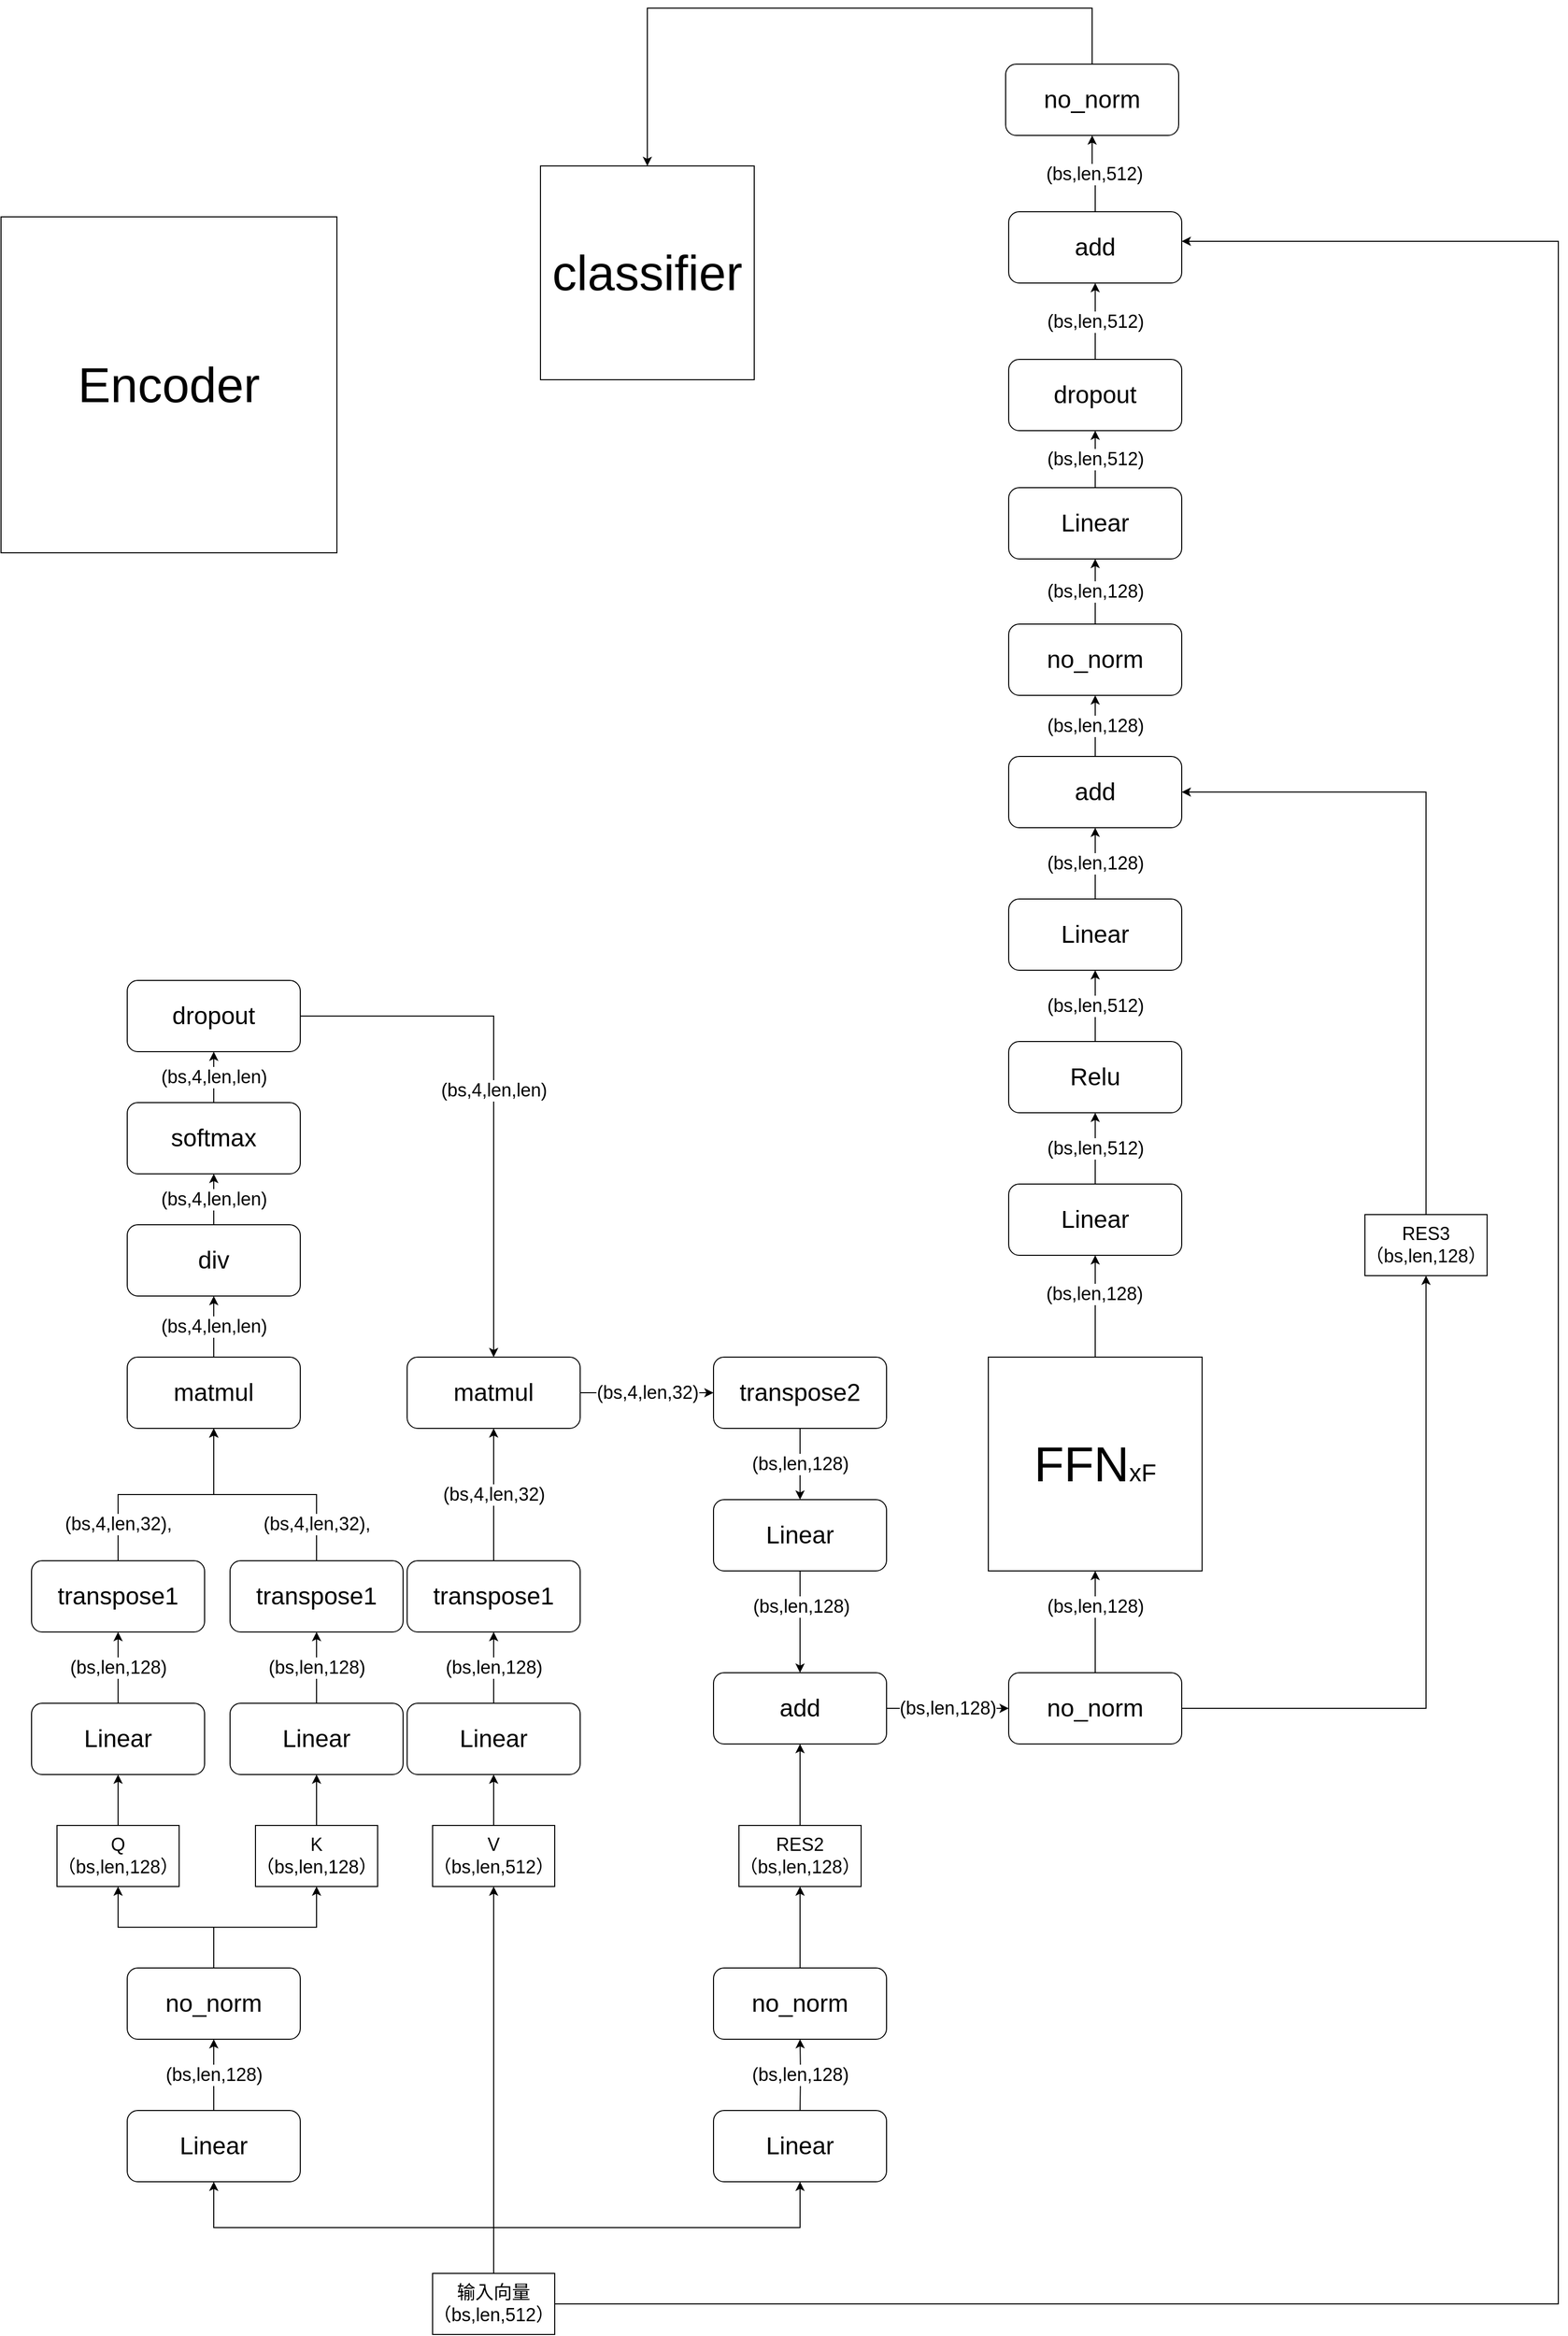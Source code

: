 <mxfile version="14.1.8" type="github">
  <diagram id="-bDwAUGZF6HEHL8bTO1k" name="Page-1">
    <mxGraphModel dx="4382" dy="3234" grid="0" gridSize="10" guides="1" tooltips="1" connect="1" arrows="1" fold="1" page="1" pageScale="1" pageWidth="827" pageHeight="1169" background="#FFFFFF" math="0" shadow="0">
      <root>
        <mxCell id="0" />
        <mxCell id="1" parent="0" />
        <mxCell id="z0Eabihm9_tUjj2ShErL-15" value="&lt;font style=&quot;font-size: 18px&quot;&gt;(bs,len,128)&lt;/font&gt;" style="edgeStyle=orthogonalEdgeStyle;rounded=0;orthogonalLoop=1;jettySize=auto;html=1;exitX=0.5;exitY=0;exitDx=0;exitDy=0;entryX=0.5;entryY=1;entryDx=0;entryDy=0;" parent="1" source="z0Eabihm9_tUjj2ShErL-3" target="z0Eabihm9_tUjj2ShErL-9" edge="1">
          <mxGeometry relative="1" as="geometry" />
        </mxCell>
        <mxCell id="z0Eabihm9_tUjj2ShErL-3" value="&lt;font style=&quot;font-size: 24px&quot;&gt;Linear&lt;/font&gt;" style="rounded=1;whiteSpace=wrap;html=1;" parent="1" vertex="1">
          <mxGeometry x="84" y="1010" width="170" height="70" as="geometry" />
        </mxCell>
        <mxCell id="z0Eabihm9_tUjj2ShErL-4" value="&lt;font style=&quot;font-size: 24px&quot;&gt;Linear&lt;/font&gt;" style="rounded=1;whiteSpace=wrap;html=1;" parent="1" vertex="1">
          <mxGeometry x="660" y="1010" width="170" height="70" as="geometry" />
        </mxCell>
        <mxCell id="z0Eabihm9_tUjj2ShErL-7" style="edgeStyle=orthogonalEdgeStyle;rounded=0;orthogonalLoop=1;jettySize=auto;html=1;exitX=0.5;exitY=0;exitDx=0;exitDy=0;entryX=0.5;entryY=1;entryDx=0;entryDy=0;" parent="1" source="z0Eabihm9_tUjj2ShErL-5" target="z0Eabihm9_tUjj2ShErL-3" edge="1">
          <mxGeometry relative="1" as="geometry" />
        </mxCell>
        <mxCell id="z0Eabihm9_tUjj2ShErL-8" style="edgeStyle=orthogonalEdgeStyle;rounded=0;orthogonalLoop=1;jettySize=auto;html=1;exitX=0.5;exitY=0;exitDx=0;exitDy=0;entryX=0.5;entryY=1;entryDx=0;entryDy=0;" parent="1" source="z0Eabihm9_tUjj2ShErL-5" target="z0Eabihm9_tUjj2ShErL-4" edge="1">
          <mxGeometry relative="1" as="geometry" />
        </mxCell>
        <mxCell id="z0Eabihm9_tUjj2ShErL-33" style="edgeStyle=orthogonalEdgeStyle;rounded=0;orthogonalLoop=1;jettySize=auto;html=1;exitX=0.5;exitY=0;exitDx=0;exitDy=0;entryX=0.5;entryY=1;entryDx=0;entryDy=0;" parent="1" source="z0Eabihm9_tUjj2ShErL-5" target="z0Eabihm9_tUjj2ShErL-27" edge="1">
          <mxGeometry relative="1" as="geometry">
            <mxPoint x="444" y="1080" as="targetPoint" />
          </mxGeometry>
        </mxCell>
        <mxCell id="z0Eabihm9_tUjj2ShErL-121" style="edgeStyle=orthogonalEdgeStyle;rounded=0;orthogonalLoop=1;jettySize=auto;html=1;exitX=1;exitY=0.5;exitDx=0;exitDy=0;entryX=1;entryY=0.414;entryDx=0;entryDy=0;entryPerimeter=0;" parent="1" source="z0Eabihm9_tUjj2ShErL-5" target="z0Eabihm9_tUjj2ShErL-117" edge="1">
          <mxGeometry relative="1" as="geometry">
            <Array as="points">
              <mxPoint x="1490" y="1200" />
              <mxPoint x="1490" y="-826" />
            </Array>
          </mxGeometry>
        </mxCell>
        <mxCell id="z0Eabihm9_tUjj2ShErL-5" value="&lt;font style=&quot;font-size: 18px&quot;&gt;输入向量&lt;br&gt;（bs,len,512）&lt;/font&gt;" style="rounded=0;whiteSpace=wrap;html=1;" parent="1" vertex="1">
          <mxGeometry x="384" y="1170" width="120" height="60" as="geometry" />
        </mxCell>
        <mxCell id="z0Eabihm9_tUjj2ShErL-28" style="edgeStyle=orthogonalEdgeStyle;rounded=0;orthogonalLoop=1;jettySize=auto;html=1;exitX=0.5;exitY=0;exitDx=0;exitDy=0;entryX=0.5;entryY=1;entryDx=0;entryDy=0;" parent="1" source="z0Eabihm9_tUjj2ShErL-9" target="z0Eabihm9_tUjj2ShErL-21" edge="1">
          <mxGeometry relative="1" as="geometry" />
        </mxCell>
        <mxCell id="z0Eabihm9_tUjj2ShErL-29" style="edgeStyle=orthogonalEdgeStyle;rounded=0;orthogonalLoop=1;jettySize=auto;html=1;exitX=0.5;exitY=0;exitDx=0;exitDy=0;entryX=0.5;entryY=1;entryDx=0;entryDy=0;" parent="1" source="z0Eabihm9_tUjj2ShErL-9" target="z0Eabihm9_tUjj2ShErL-22" edge="1">
          <mxGeometry relative="1" as="geometry" />
        </mxCell>
        <mxCell id="z0Eabihm9_tUjj2ShErL-9" value="&lt;font style=&quot;font-size: 24px&quot;&gt;no_norm&lt;/font&gt;" style="rounded=1;whiteSpace=wrap;html=1;" parent="1" vertex="1">
          <mxGeometry x="84" y="870" width="170" height="70" as="geometry" />
        </mxCell>
        <mxCell id="z0Eabihm9_tUjj2ShErL-31" style="edgeStyle=orthogonalEdgeStyle;rounded=0;orthogonalLoop=1;jettySize=auto;html=1;exitX=0.5;exitY=0;exitDx=0;exitDy=0;entryX=0.5;entryY=1;entryDx=0;entryDy=0;" parent="1" source="z0Eabihm9_tUjj2ShErL-10" target="z0Eabihm9_tUjj2ShErL-23" edge="1">
          <mxGeometry relative="1" as="geometry" />
        </mxCell>
        <mxCell id="z0Eabihm9_tUjj2ShErL-10" value="&lt;font style=&quot;font-size: 24px&quot;&gt;no_norm&lt;/font&gt;" style="rounded=1;whiteSpace=wrap;html=1;" parent="1" vertex="1">
          <mxGeometry x="660" y="870" width="170" height="70" as="geometry" />
        </mxCell>
        <mxCell id="z0Eabihm9_tUjj2ShErL-19" value="&lt;font style=&quot;font-size: 18px&quot;&gt;(bs,len,128)&lt;/font&gt;" style="edgeStyle=orthogonalEdgeStyle;rounded=0;orthogonalLoop=1;jettySize=auto;html=1;entryX=0.5;entryY=1;entryDx=0;entryDy=0;" parent="1" target="z0Eabihm9_tUjj2ShErL-10" edge="1">
          <mxGeometry relative="1" as="geometry">
            <mxPoint x="745" y="1010" as="sourcePoint" />
            <mxPoint x="395" y="950" as="targetPoint" />
          </mxGeometry>
        </mxCell>
        <mxCell id="z0Eabihm9_tUjj2ShErL-37" style="edgeStyle=orthogonalEdgeStyle;rounded=0;orthogonalLoop=1;jettySize=auto;html=1;exitX=0.5;exitY=0;exitDx=0;exitDy=0;entryX=0.5;entryY=1;entryDx=0;entryDy=0;" parent="1" source="z0Eabihm9_tUjj2ShErL-21" target="z0Eabihm9_tUjj2ShErL-34" edge="1">
          <mxGeometry relative="1" as="geometry" />
        </mxCell>
        <mxCell id="z0Eabihm9_tUjj2ShErL-21" value="&lt;font style=&quot;font-size: 18px&quot;&gt;Q&lt;br&gt;（bs,len,128）&lt;/font&gt;" style="rounded=0;whiteSpace=wrap;html=1;" parent="1" vertex="1">
          <mxGeometry x="15" y="730" width="120" height="60" as="geometry" />
        </mxCell>
        <mxCell id="z0Eabihm9_tUjj2ShErL-38" style="edgeStyle=orthogonalEdgeStyle;rounded=0;orthogonalLoop=1;jettySize=auto;html=1;exitX=0.5;exitY=0;exitDx=0;exitDy=0;entryX=0.5;entryY=1;entryDx=0;entryDy=0;" parent="1" source="z0Eabihm9_tUjj2ShErL-22" edge="1">
          <mxGeometry relative="1" as="geometry">
            <mxPoint x="270" y="680" as="targetPoint" />
          </mxGeometry>
        </mxCell>
        <mxCell id="z0Eabihm9_tUjj2ShErL-22" value="&lt;font style=&quot;font-size: 18px&quot;&gt;K&lt;br&gt;（bs,len,128）&lt;/font&gt;" style="rounded=0;whiteSpace=wrap;html=1;" parent="1" vertex="1">
          <mxGeometry x="210" y="730" width="120" height="60" as="geometry" />
        </mxCell>
        <mxCell id="z0Eabihm9_tUjj2ShErL-74" style="edgeStyle=orthogonalEdgeStyle;rounded=0;orthogonalLoop=1;jettySize=auto;html=1;exitX=0.5;exitY=0;exitDx=0;exitDy=0;" parent="1" source="z0Eabihm9_tUjj2ShErL-23" target="z0Eabihm9_tUjj2ShErL-72" edge="1">
          <mxGeometry relative="1" as="geometry" />
        </mxCell>
        <mxCell id="z0Eabihm9_tUjj2ShErL-23" value="&lt;font style=&quot;font-size: 18px&quot;&gt;RES2&lt;br&gt;（bs,len,128）&lt;/font&gt;" style="rounded=0;whiteSpace=wrap;html=1;" parent="1" vertex="1">
          <mxGeometry x="685" y="730" width="120" height="60" as="geometry" />
        </mxCell>
        <mxCell id="z0Eabihm9_tUjj2ShErL-39" style="edgeStyle=orthogonalEdgeStyle;rounded=0;orthogonalLoop=1;jettySize=auto;html=1;exitX=0.5;exitY=0;exitDx=0;exitDy=0;entryX=0.5;entryY=1;entryDx=0;entryDy=0;" parent="1" source="z0Eabihm9_tUjj2ShErL-27" edge="1">
          <mxGeometry relative="1" as="geometry">
            <mxPoint x="444" y="680" as="targetPoint" />
          </mxGeometry>
        </mxCell>
        <mxCell id="z0Eabihm9_tUjj2ShErL-27" value="&lt;font style=&quot;font-size: 18px&quot;&gt;V&lt;br&gt;（bs,len,512）&lt;/font&gt;" style="rounded=0;whiteSpace=wrap;html=1;" parent="1" vertex="1">
          <mxGeometry x="384" y="730" width="120" height="60" as="geometry" />
        </mxCell>
        <mxCell id="z0Eabihm9_tUjj2ShErL-34" value="&lt;font style=&quot;font-size: 24px&quot;&gt;Linear&lt;/font&gt;" style="rounded=1;whiteSpace=wrap;html=1;" parent="1" vertex="1">
          <mxGeometry x="-10" y="610" width="170" height="70" as="geometry" />
        </mxCell>
        <mxCell id="z0Eabihm9_tUjj2ShErL-55" value="&lt;font style=&quot;font-size: 18px&quot;&gt;(bs,4,len,32),&lt;/font&gt;" style="edgeStyle=orthogonalEdgeStyle;rounded=0;orthogonalLoop=1;jettySize=auto;html=1;exitX=0.5;exitY=0;exitDx=0;exitDy=0;entryX=0.5;entryY=1;entryDx=0;entryDy=0;" parent="1" source="z0Eabihm9_tUjj2ShErL-40" target="z0Eabihm9_tUjj2ShErL-54" edge="1">
          <mxGeometry x="-0.674" relative="1" as="geometry">
            <mxPoint as="offset" />
          </mxGeometry>
        </mxCell>
        <mxCell id="z0Eabihm9_tUjj2ShErL-40" value="&lt;font style=&quot;font-size: 24px&quot;&gt;transpose1&lt;/font&gt;" style="rounded=1;whiteSpace=wrap;html=1;" parent="1" vertex="1">
          <mxGeometry x="-10" y="470" width="170" height="70" as="geometry" />
        </mxCell>
        <mxCell id="z0Eabihm9_tUjj2ShErL-43" value="&lt;font style=&quot;font-size: 18px&quot;&gt;(bs,len,128)&lt;/font&gt;" style="edgeStyle=orthogonalEdgeStyle;rounded=0;orthogonalLoop=1;jettySize=auto;html=1;exitX=0.5;exitY=0;exitDx=0;exitDy=0;entryX=0.5;entryY=1;entryDx=0;entryDy=0;" parent="1" source="z0Eabihm9_tUjj2ShErL-34" target="z0Eabihm9_tUjj2ShErL-40" edge="1">
          <mxGeometry relative="1" as="geometry">
            <mxPoint x="77" y="605" as="sourcePoint" />
            <mxPoint x="77" y="555" as="targetPoint" />
          </mxGeometry>
        </mxCell>
        <mxCell id="z0Eabihm9_tUjj2ShErL-48" value="&lt;font style=&quot;font-size: 24px&quot;&gt;Linear&lt;/font&gt;" style="rounded=1;whiteSpace=wrap;html=1;" parent="1" vertex="1">
          <mxGeometry x="185" y="610" width="170" height="70" as="geometry" />
        </mxCell>
        <mxCell id="z0Eabihm9_tUjj2ShErL-56" value="&lt;font style=&quot;font-size: 18px&quot;&gt;&lt;span style=&quot;color: rgb(0 , 0 , 0) ; font-family: &amp;#34;helvetica&amp;#34; ; font-style: normal ; font-weight: 400 ; letter-spacing: normal ; text-align: center ; text-indent: 0px ; text-transform: none ; word-spacing: 0px ; background-color: rgb(255 , 255 , 255) ; display: inline ; float: none&quot;&gt;(bs,4,len,32),&lt;/span&gt;&lt;br&gt;&lt;/font&gt;" style="edgeStyle=orthogonalEdgeStyle;rounded=0;orthogonalLoop=1;jettySize=auto;html=1;exitX=0.5;exitY=0;exitDx=0;exitDy=0;entryX=0.5;entryY=1;entryDx=0;entryDy=0;" parent="1" source="z0Eabihm9_tUjj2ShErL-49" target="z0Eabihm9_tUjj2ShErL-54" edge="1">
          <mxGeometry x="-0.686" relative="1" as="geometry">
            <mxPoint x="170" y="390" as="targetPoint" />
            <mxPoint as="offset" />
          </mxGeometry>
        </mxCell>
        <mxCell id="z0Eabihm9_tUjj2ShErL-49" value="&lt;span style=&quot;font-size: 24px&quot;&gt;transpose1&lt;/span&gt;" style="rounded=1;whiteSpace=wrap;html=1;" parent="1" vertex="1">
          <mxGeometry x="185" y="470" width="170" height="70" as="geometry" />
        </mxCell>
        <mxCell id="z0Eabihm9_tUjj2ShErL-50" value="&lt;font style=&quot;font-size: 18px&quot;&gt;(bs,len,128)&lt;/font&gt;" style="edgeStyle=orthogonalEdgeStyle;rounded=0;orthogonalLoop=1;jettySize=auto;html=1;exitX=0.5;exitY=0;exitDx=0;exitDy=0;entryX=0.5;entryY=1;entryDx=0;entryDy=0;" parent="1" source="z0Eabihm9_tUjj2ShErL-48" target="z0Eabihm9_tUjj2ShErL-49" edge="1">
          <mxGeometry relative="1" as="geometry">
            <mxPoint x="272" y="605" as="sourcePoint" />
            <mxPoint x="272" y="555" as="targetPoint" />
          </mxGeometry>
        </mxCell>
        <mxCell id="z0Eabihm9_tUjj2ShErL-51" value="&lt;font style=&quot;font-size: 24px&quot;&gt;Linear&lt;/font&gt;" style="rounded=1;whiteSpace=wrap;html=1;" parent="1" vertex="1">
          <mxGeometry x="359" y="610" width="170" height="70" as="geometry" />
        </mxCell>
        <mxCell id="z0Eabihm9_tUjj2ShErL-66" value="&lt;font style=&quot;font-size: 18px&quot;&gt;(bs,4,len,32)&lt;/font&gt;" style="edgeStyle=orthogonalEdgeStyle;rounded=0;orthogonalLoop=1;jettySize=auto;html=1;exitX=0.5;exitY=0;exitDx=0;exitDy=0;entryX=0.5;entryY=1;entryDx=0;entryDy=0;" parent="1" source="z0Eabihm9_tUjj2ShErL-52" target="z0Eabihm9_tUjj2ShErL-64" edge="1">
          <mxGeometry relative="1" as="geometry" />
        </mxCell>
        <mxCell id="z0Eabihm9_tUjj2ShErL-52" value="&lt;span style=&quot;font-size: 24px&quot;&gt;transpose1&lt;/span&gt;" style="rounded=1;whiteSpace=wrap;html=1;" parent="1" vertex="1">
          <mxGeometry x="359" y="470" width="170" height="70" as="geometry" />
        </mxCell>
        <mxCell id="z0Eabihm9_tUjj2ShErL-53" value="&lt;font style=&quot;font-size: 18px&quot;&gt;(bs,len,128)&lt;/font&gt;" style="edgeStyle=orthogonalEdgeStyle;rounded=0;orthogonalLoop=1;jettySize=auto;html=1;exitX=0.5;exitY=0;exitDx=0;exitDy=0;entryX=0.5;entryY=1;entryDx=0;entryDy=0;" parent="1" source="z0Eabihm9_tUjj2ShErL-51" target="z0Eabihm9_tUjj2ShErL-52" edge="1">
          <mxGeometry relative="1" as="geometry">
            <mxPoint x="446" y="605" as="sourcePoint" />
            <mxPoint x="446" y="555" as="targetPoint" />
          </mxGeometry>
        </mxCell>
        <mxCell id="z0Eabihm9_tUjj2ShErL-59" value="&lt;font style=&quot;font-size: 18px&quot;&gt;(bs,4,len,len)&lt;/font&gt;" style="edgeStyle=orthogonalEdgeStyle;rounded=0;orthogonalLoop=1;jettySize=auto;html=1;exitX=0.5;exitY=0;exitDx=0;exitDy=0;entryX=0.5;entryY=1;entryDx=0;entryDy=0;" parent="1" source="z0Eabihm9_tUjj2ShErL-54" target="z0Eabihm9_tUjj2ShErL-58" edge="1">
          <mxGeometry relative="1" as="geometry" />
        </mxCell>
        <mxCell id="z0Eabihm9_tUjj2ShErL-54" value="&lt;font style=&quot;font-size: 24px&quot;&gt;matmul&lt;/font&gt;" style="rounded=1;whiteSpace=wrap;html=1;" parent="1" vertex="1">
          <mxGeometry x="84" y="270" width="170" height="70" as="geometry" />
        </mxCell>
        <mxCell id="z0Eabihm9_tUjj2ShErL-62" value="&lt;font style=&quot;font-size: 18px&quot;&gt;(bs,4,len,len)&lt;/font&gt;" style="edgeStyle=orthogonalEdgeStyle;rounded=0;orthogonalLoop=1;jettySize=auto;html=1;exitX=0.5;exitY=0;exitDx=0;exitDy=0;entryX=0.5;entryY=1;entryDx=0;entryDy=0;" parent="1" source="z0Eabihm9_tUjj2ShErL-58" target="z0Eabihm9_tUjj2ShErL-60" edge="1">
          <mxGeometry relative="1" as="geometry" />
        </mxCell>
        <mxCell id="z0Eabihm9_tUjj2ShErL-58" value="&lt;font style=&quot;font-size: 24px&quot;&gt;div&lt;/font&gt;" style="rounded=1;whiteSpace=wrap;html=1;" parent="1" vertex="1">
          <mxGeometry x="84" y="140" width="170" height="70" as="geometry" />
        </mxCell>
        <mxCell id="z0Eabihm9_tUjj2ShErL-63" value="&lt;font style=&quot;font-size: 18px&quot;&gt;(bs,4,len,len)&lt;/font&gt;" style="edgeStyle=orthogonalEdgeStyle;rounded=0;orthogonalLoop=1;jettySize=auto;html=1;exitX=0.5;exitY=0;exitDx=0;exitDy=0;entryX=0.5;entryY=1;entryDx=0;entryDy=0;" parent="1" source="z0Eabihm9_tUjj2ShErL-60" target="z0Eabihm9_tUjj2ShErL-61" edge="1">
          <mxGeometry relative="1" as="geometry" />
        </mxCell>
        <mxCell id="z0Eabihm9_tUjj2ShErL-60" value="&lt;font style=&quot;font-size: 24px&quot;&gt;softmax&lt;/font&gt;" style="rounded=1;whiteSpace=wrap;html=1;" parent="1" vertex="1">
          <mxGeometry x="84" y="20" width="170" height="70" as="geometry" />
        </mxCell>
        <mxCell id="z0Eabihm9_tUjj2ShErL-65" value="&lt;font style=&quot;font-size: 18px&quot;&gt;(bs,4,len,len)&lt;/font&gt;" style="edgeStyle=orthogonalEdgeStyle;rounded=0;orthogonalLoop=1;jettySize=auto;html=1;exitX=1;exitY=0.5;exitDx=0;exitDy=0;entryX=0.5;entryY=0;entryDx=0;entryDy=0;" parent="1" source="z0Eabihm9_tUjj2ShErL-61" target="z0Eabihm9_tUjj2ShErL-64" edge="1">
          <mxGeometry relative="1" as="geometry">
            <mxPoint x="310" y="310" as="targetPoint" />
          </mxGeometry>
        </mxCell>
        <mxCell id="z0Eabihm9_tUjj2ShErL-61" value="&lt;font style=&quot;font-size: 24px&quot;&gt;dropout&lt;/font&gt;" style="rounded=1;whiteSpace=wrap;html=1;" parent="1" vertex="1">
          <mxGeometry x="84" y="-100" width="170" height="70" as="geometry" />
        </mxCell>
        <mxCell id="z0Eabihm9_tUjj2ShErL-69" value="&lt;font style=&quot;font-size: 18px&quot;&gt;(bs,4,len,32)&lt;/font&gt;" style="edgeStyle=orthogonalEdgeStyle;rounded=0;orthogonalLoop=1;jettySize=auto;html=1;exitX=1;exitY=0.5;exitDx=0;exitDy=0;" parent="1" source="z0Eabihm9_tUjj2ShErL-64" target="z0Eabihm9_tUjj2ShErL-67" edge="1">
          <mxGeometry relative="1" as="geometry" />
        </mxCell>
        <mxCell id="z0Eabihm9_tUjj2ShErL-64" value="&lt;font style=&quot;font-size: 24px&quot;&gt;matmul&lt;/font&gt;" style="rounded=1;whiteSpace=wrap;html=1;" parent="1" vertex="1">
          <mxGeometry x="359" y="270" width="170" height="70" as="geometry" />
        </mxCell>
        <mxCell id="z0Eabihm9_tUjj2ShErL-83" value="&lt;font style=&quot;font-size: 18px&quot;&gt;(bs,len,128)&lt;/font&gt;" style="edgeStyle=orthogonalEdgeStyle;rounded=0;orthogonalLoop=1;jettySize=auto;html=1;" parent="1" source="z0Eabihm9_tUjj2ShErL-67" target="z0Eabihm9_tUjj2ShErL-70" edge="1">
          <mxGeometry relative="1" as="geometry" />
        </mxCell>
        <mxCell id="z0Eabihm9_tUjj2ShErL-67" value="&lt;font style=&quot;font-size: 24px&quot;&gt;transpose2&lt;/font&gt;" style="rounded=1;whiteSpace=wrap;html=1;" parent="1" vertex="1">
          <mxGeometry x="660" y="270" width="170" height="70" as="geometry" />
        </mxCell>
        <mxCell id="z0Eabihm9_tUjj2ShErL-78" value="" style="edgeStyle=orthogonalEdgeStyle;rounded=0;orthogonalLoop=1;jettySize=auto;html=1;" parent="1" source="z0Eabihm9_tUjj2ShErL-70" target="z0Eabihm9_tUjj2ShErL-72" edge="1">
          <mxGeometry relative="1" as="geometry" />
        </mxCell>
        <mxCell id="z0Eabihm9_tUjj2ShErL-79" value="&lt;font style=&quot;font-size: 18px&quot;&gt;(bs,len,128)&lt;/font&gt;" style="edgeLabel;html=1;align=center;verticalAlign=middle;resizable=0;points=[];" parent="z0Eabihm9_tUjj2ShErL-78" vertex="1" connectable="0">
          <mxGeometry x="-0.3" y="1" relative="1" as="geometry">
            <mxPoint as="offset" />
          </mxGeometry>
        </mxCell>
        <mxCell id="z0Eabihm9_tUjj2ShErL-70" value="&lt;span style=&quot;font-size: 24px&quot;&gt;Linear&lt;/span&gt;" style="rounded=1;whiteSpace=wrap;html=1;" parent="1" vertex="1">
          <mxGeometry x="660" y="410" width="170" height="70" as="geometry" />
        </mxCell>
        <mxCell id="z0Eabihm9_tUjj2ShErL-89" value="&lt;font style=&quot;font-size: 18px&quot;&gt;(bs,len,128)&lt;/font&gt;" style="edgeStyle=orthogonalEdgeStyle;rounded=0;orthogonalLoop=1;jettySize=auto;html=1;exitX=1;exitY=0.5;exitDx=0;exitDy=0;entryX=0;entryY=0.5;entryDx=0;entryDy=0;" parent="1" source="z0Eabihm9_tUjj2ShErL-72" target="z0Eabihm9_tUjj2ShErL-76" edge="1">
          <mxGeometry relative="1" as="geometry" />
        </mxCell>
        <mxCell id="z0Eabihm9_tUjj2ShErL-72" value="&lt;font style=&quot;font-size: 24px&quot;&gt;add&lt;/font&gt;" style="rounded=1;whiteSpace=wrap;html=1;" parent="1" vertex="1">
          <mxGeometry x="660" y="580" width="170" height="70" as="geometry" />
        </mxCell>
        <mxCell id="z0Eabihm9_tUjj2ShErL-81" style="edgeStyle=orthogonalEdgeStyle;rounded=0;orthogonalLoop=1;jettySize=auto;html=1;exitX=0.5;exitY=0;exitDx=0;exitDy=0;entryX=0.5;entryY=1;entryDx=0;entryDy=0;" parent="1" source="z0Eabihm9_tUjj2ShErL-76" edge="1">
          <mxGeometry relative="1" as="geometry">
            <mxPoint x="1035" y="480" as="targetPoint" />
          </mxGeometry>
        </mxCell>
        <mxCell id="z0Eabihm9_tUjj2ShErL-82" value="&lt;font style=&quot;font-size: 18px&quot;&gt;(bs,len,128)&lt;/font&gt;" style="edgeLabel;html=1;align=center;verticalAlign=middle;resizable=0;points=[];" parent="z0Eabihm9_tUjj2ShErL-81" vertex="1" connectable="0">
          <mxGeometry x="0.3" y="1" relative="1" as="geometry">
            <mxPoint as="offset" />
          </mxGeometry>
        </mxCell>
        <mxCell id="z0Eabihm9_tUjj2ShErL-108" style="edgeStyle=orthogonalEdgeStyle;rounded=0;orthogonalLoop=1;jettySize=auto;html=1;exitX=1;exitY=0.5;exitDx=0;exitDy=0;entryX=0.5;entryY=1;entryDx=0;entryDy=0;" parent="1" source="z0Eabihm9_tUjj2ShErL-76" target="z0Eabihm9_tUjj2ShErL-107" edge="1">
          <mxGeometry relative="1" as="geometry" />
        </mxCell>
        <mxCell id="z0Eabihm9_tUjj2ShErL-76" value="&lt;font style=&quot;font-size: 24px&quot;&gt;no_norm&lt;/font&gt;" style="rounded=1;whiteSpace=wrap;html=1;" parent="1" vertex="1">
          <mxGeometry x="950" y="580" width="170" height="70" as="geometry" />
        </mxCell>
        <mxCell id="z0Eabihm9_tUjj2ShErL-91" style="edgeStyle=orthogonalEdgeStyle;rounded=0;orthogonalLoop=1;jettySize=auto;html=1;exitX=0.5;exitY=0;exitDx=0;exitDy=0;entryX=0.5;entryY=1;entryDx=0;entryDy=0;" parent="1" source="z0Eabihm9_tUjj2ShErL-86" target="z0Eabihm9_tUjj2ShErL-90" edge="1">
          <mxGeometry relative="1" as="geometry" />
        </mxCell>
        <mxCell id="z0Eabihm9_tUjj2ShErL-92" value="&lt;font style=&quot;font-size: 18px&quot;&gt;(bs,len,128)&lt;/font&gt;" style="edgeLabel;html=1;align=center;verticalAlign=middle;resizable=0;points=[];" parent="z0Eabihm9_tUjj2ShErL-91" vertex="1" connectable="0">
          <mxGeometry x="0.24" y="1" relative="1" as="geometry">
            <mxPoint as="offset" />
          </mxGeometry>
        </mxCell>
        <mxCell id="z0Eabihm9_tUjj2ShErL-86" value="&lt;font style=&quot;font-size: 48px&quot;&gt;FFN&lt;/font&gt;&lt;font style=&quot;font-size: 24px&quot;&gt;xF&lt;/font&gt;" style="whiteSpace=wrap;html=1;aspect=fixed;" parent="1" vertex="1">
          <mxGeometry x="930" y="270" width="210" height="210" as="geometry" />
        </mxCell>
        <mxCell id="z0Eabihm9_tUjj2ShErL-94" value="&lt;font style=&quot;font-size: 18px&quot;&gt;(bs,len,512)&lt;/font&gt;" style="edgeStyle=orthogonalEdgeStyle;rounded=0;orthogonalLoop=1;jettySize=auto;html=1;exitX=0.5;exitY=0;exitDx=0;exitDy=0;entryX=0.5;entryY=1;entryDx=0;entryDy=0;" parent="1" source="z0Eabihm9_tUjj2ShErL-90" target="z0Eabihm9_tUjj2ShErL-93" edge="1">
          <mxGeometry relative="1" as="geometry" />
        </mxCell>
        <mxCell id="z0Eabihm9_tUjj2ShErL-90" value="&lt;font style=&quot;font-size: 24px&quot;&gt;Linear&lt;/font&gt;" style="rounded=1;whiteSpace=wrap;html=1;" parent="1" vertex="1">
          <mxGeometry x="950" y="100" width="170" height="70" as="geometry" />
        </mxCell>
        <mxCell id="z0Eabihm9_tUjj2ShErL-96" value="&lt;font style=&quot;font-size: 18px&quot;&gt;(bs,len,512)&lt;/font&gt;" style="edgeStyle=orthogonalEdgeStyle;rounded=0;orthogonalLoop=1;jettySize=auto;html=1;exitX=0.5;exitY=0;exitDx=0;exitDy=0;entryX=0.5;entryY=1;entryDx=0;entryDy=0;" parent="1" source="z0Eabihm9_tUjj2ShErL-93" target="z0Eabihm9_tUjj2ShErL-95" edge="1">
          <mxGeometry relative="1" as="geometry" />
        </mxCell>
        <mxCell id="z0Eabihm9_tUjj2ShErL-93" value="&lt;font style=&quot;font-size: 24px&quot;&gt;Relu&lt;/font&gt;" style="rounded=1;whiteSpace=wrap;html=1;" parent="1" vertex="1">
          <mxGeometry x="950" y="-40" width="170" height="70" as="geometry" />
        </mxCell>
        <mxCell id="z0Eabihm9_tUjj2ShErL-101" value="&lt;font style=&quot;font-size: 18px&quot;&gt;(bs,len,128)&lt;/font&gt;" style="edgeStyle=orthogonalEdgeStyle;rounded=0;orthogonalLoop=1;jettySize=auto;html=1;exitX=0.5;exitY=0;exitDx=0;exitDy=0;entryX=0.5;entryY=1;entryDx=0;entryDy=0;" parent="1" source="z0Eabihm9_tUjj2ShErL-95" target="z0Eabihm9_tUjj2ShErL-97" edge="1">
          <mxGeometry relative="1" as="geometry" />
        </mxCell>
        <mxCell id="z0Eabihm9_tUjj2ShErL-95" value="&lt;font style=&quot;font-size: 24px&quot;&gt;Linear&lt;/font&gt;" style="rounded=1;whiteSpace=wrap;html=1;" parent="1" vertex="1">
          <mxGeometry x="950" y="-180" width="170" height="70" as="geometry" />
        </mxCell>
        <mxCell id="z0Eabihm9_tUjj2ShErL-102" value="&lt;font style=&quot;font-size: 18px&quot;&gt;(bs,len,128)&lt;/font&gt;" style="edgeStyle=orthogonalEdgeStyle;rounded=0;orthogonalLoop=1;jettySize=auto;html=1;exitX=0.5;exitY=0;exitDx=0;exitDy=0;entryX=0.5;entryY=1;entryDx=0;entryDy=0;" parent="1" source="z0Eabihm9_tUjj2ShErL-97" target="z0Eabihm9_tUjj2ShErL-99" edge="1">
          <mxGeometry relative="1" as="geometry" />
        </mxCell>
        <mxCell id="z0Eabihm9_tUjj2ShErL-97" value="&lt;font style=&quot;font-size: 24px&quot;&gt;add&lt;/font&gt;" style="rounded=1;whiteSpace=wrap;html=1;" parent="1" vertex="1">
          <mxGeometry x="950" y="-320" width="170" height="70" as="geometry" />
        </mxCell>
        <mxCell id="z0Eabihm9_tUjj2ShErL-111" value="&lt;font style=&quot;font-size: 18px&quot;&gt;(bs,len,128)&lt;/font&gt;" style="edgeStyle=orthogonalEdgeStyle;rounded=0;orthogonalLoop=1;jettySize=auto;html=1;exitX=0.5;exitY=0;exitDx=0;exitDy=0;entryX=0.5;entryY=1;entryDx=0;entryDy=0;" parent="1" source="z0Eabihm9_tUjj2ShErL-99" target="z0Eabihm9_tUjj2ShErL-110" edge="1">
          <mxGeometry relative="1" as="geometry" />
        </mxCell>
        <mxCell id="z0Eabihm9_tUjj2ShErL-99" value="&lt;font style=&quot;font-size: 24px&quot;&gt;no_norm&lt;/font&gt;" style="rounded=1;whiteSpace=wrap;html=1;" parent="1" vertex="1">
          <mxGeometry x="950" y="-450" width="170" height="70" as="geometry" />
        </mxCell>
        <mxCell id="z0Eabihm9_tUjj2ShErL-109" style="edgeStyle=orthogonalEdgeStyle;rounded=0;orthogonalLoop=1;jettySize=auto;html=1;exitX=0.5;exitY=0;exitDx=0;exitDy=0;entryX=1;entryY=0.5;entryDx=0;entryDy=0;" parent="1" source="z0Eabihm9_tUjj2ShErL-107" target="z0Eabihm9_tUjj2ShErL-97" edge="1">
          <mxGeometry relative="1" as="geometry" />
        </mxCell>
        <mxCell id="z0Eabihm9_tUjj2ShErL-107" value="&lt;font style=&quot;font-size: 18px&quot;&gt;RES3&lt;br&gt;（bs,len,128）&lt;/font&gt;" style="rounded=0;whiteSpace=wrap;html=1;" parent="1" vertex="1">
          <mxGeometry x="1300" y="130" width="120" height="60" as="geometry" />
        </mxCell>
        <mxCell id="z0Eabihm9_tUjj2ShErL-113" value="&lt;font style=&quot;font-size: 18px&quot;&gt;(bs,len,512)&lt;/font&gt;" style="edgeStyle=orthogonalEdgeStyle;rounded=0;orthogonalLoop=1;jettySize=auto;html=1;exitX=0.5;exitY=0;exitDx=0;exitDy=0;entryX=0.5;entryY=1;entryDx=0;entryDy=0;" parent="1" source="z0Eabihm9_tUjj2ShErL-110" target="z0Eabihm9_tUjj2ShErL-112" edge="1">
          <mxGeometry relative="1" as="geometry" />
        </mxCell>
        <mxCell id="z0Eabihm9_tUjj2ShErL-110" value="&lt;font style=&quot;font-size: 24px&quot;&gt;Linear&lt;/font&gt;" style="rounded=1;whiteSpace=wrap;html=1;" parent="1" vertex="1">
          <mxGeometry x="950" y="-584" width="170" height="70" as="geometry" />
        </mxCell>
        <mxCell id="z0Eabihm9_tUjj2ShErL-115" value="&lt;font style=&quot;font-size: 18px&quot;&gt;(bs,len,512)&lt;/font&gt;" style="edgeStyle=orthogonalEdgeStyle;rounded=0;orthogonalLoop=1;jettySize=auto;html=1;exitX=0.5;exitY=0;exitDx=0;exitDy=0;entryX=0.5;entryY=1;entryDx=0;entryDy=0;" parent="1" source="z0Eabihm9_tUjj2ShErL-112" target="z0Eabihm9_tUjj2ShErL-117" edge="1">
          <mxGeometry relative="1" as="geometry">
            <mxPoint x="1035" y="-760" as="targetPoint" />
          </mxGeometry>
        </mxCell>
        <mxCell id="z0Eabihm9_tUjj2ShErL-112" value="&lt;font style=&quot;font-size: 24px&quot;&gt;dropout&lt;/font&gt;" style="rounded=1;whiteSpace=wrap;html=1;" parent="1" vertex="1">
          <mxGeometry x="950" y="-710" width="170" height="70" as="geometry" />
        </mxCell>
        <mxCell id="z0Eabihm9_tUjj2ShErL-120" value="&lt;font style=&quot;font-size: 18px&quot;&gt;(bs,len,512)&lt;/font&gt;" style="edgeStyle=orthogonalEdgeStyle;rounded=0;orthogonalLoop=1;jettySize=auto;html=1;exitX=0.5;exitY=0;exitDx=0;exitDy=0;entryX=0.5;entryY=1;entryDx=0;entryDy=0;" parent="1" source="z0Eabihm9_tUjj2ShErL-117" target="z0Eabihm9_tUjj2ShErL-118" edge="1">
          <mxGeometry relative="1" as="geometry" />
        </mxCell>
        <mxCell id="z0Eabihm9_tUjj2ShErL-117" value="&lt;font style=&quot;font-size: 24px&quot;&gt;add&lt;/font&gt;" style="rounded=1;whiteSpace=wrap;html=1;" parent="1" vertex="1">
          <mxGeometry x="950" y="-855" width="170" height="70" as="geometry" />
        </mxCell>
        <mxCell id="z0Eabihm9_tUjj2ShErL-125" style="edgeStyle=orthogonalEdgeStyle;rounded=0;orthogonalLoop=1;jettySize=auto;html=1;exitX=0.5;exitY=0;exitDx=0;exitDy=0;entryX=0.5;entryY=0;entryDx=0;entryDy=0;" parent="1" source="z0Eabihm9_tUjj2ShErL-118" target="z0Eabihm9_tUjj2ShErL-123" edge="1">
          <mxGeometry relative="1" as="geometry">
            <Array as="points">
              <mxPoint x="1032" y="-1055" />
              <mxPoint x="595" y="-1055" />
            </Array>
          </mxGeometry>
        </mxCell>
        <mxCell id="z0Eabihm9_tUjj2ShErL-118" value="&lt;font style=&quot;font-size: 24px&quot;&gt;no_norm&lt;/font&gt;" style="rounded=1;whiteSpace=wrap;html=1;" parent="1" vertex="1">
          <mxGeometry x="947" y="-1000" width="170" height="70" as="geometry" />
        </mxCell>
        <mxCell id="z0Eabihm9_tUjj2ShErL-123" value="&lt;font style=&quot;font-size: 48px&quot;&gt;classifier&lt;/font&gt;" style="whiteSpace=wrap;html=1;aspect=fixed;" parent="1" vertex="1">
          <mxGeometry x="490" y="-900" width="210" height="210" as="geometry" />
        </mxCell>
        <mxCell id="z0Eabihm9_tUjj2ShErL-126" value="&lt;font style=&quot;font-size: 48px&quot;&gt;Encoder&lt;/font&gt;" style="whiteSpace=wrap;html=1;aspect=fixed;" parent="1" vertex="1">
          <mxGeometry x="-40" y="-850" width="330" height="330" as="geometry" />
        </mxCell>
      </root>
    </mxGraphModel>
  </diagram>
</mxfile>
